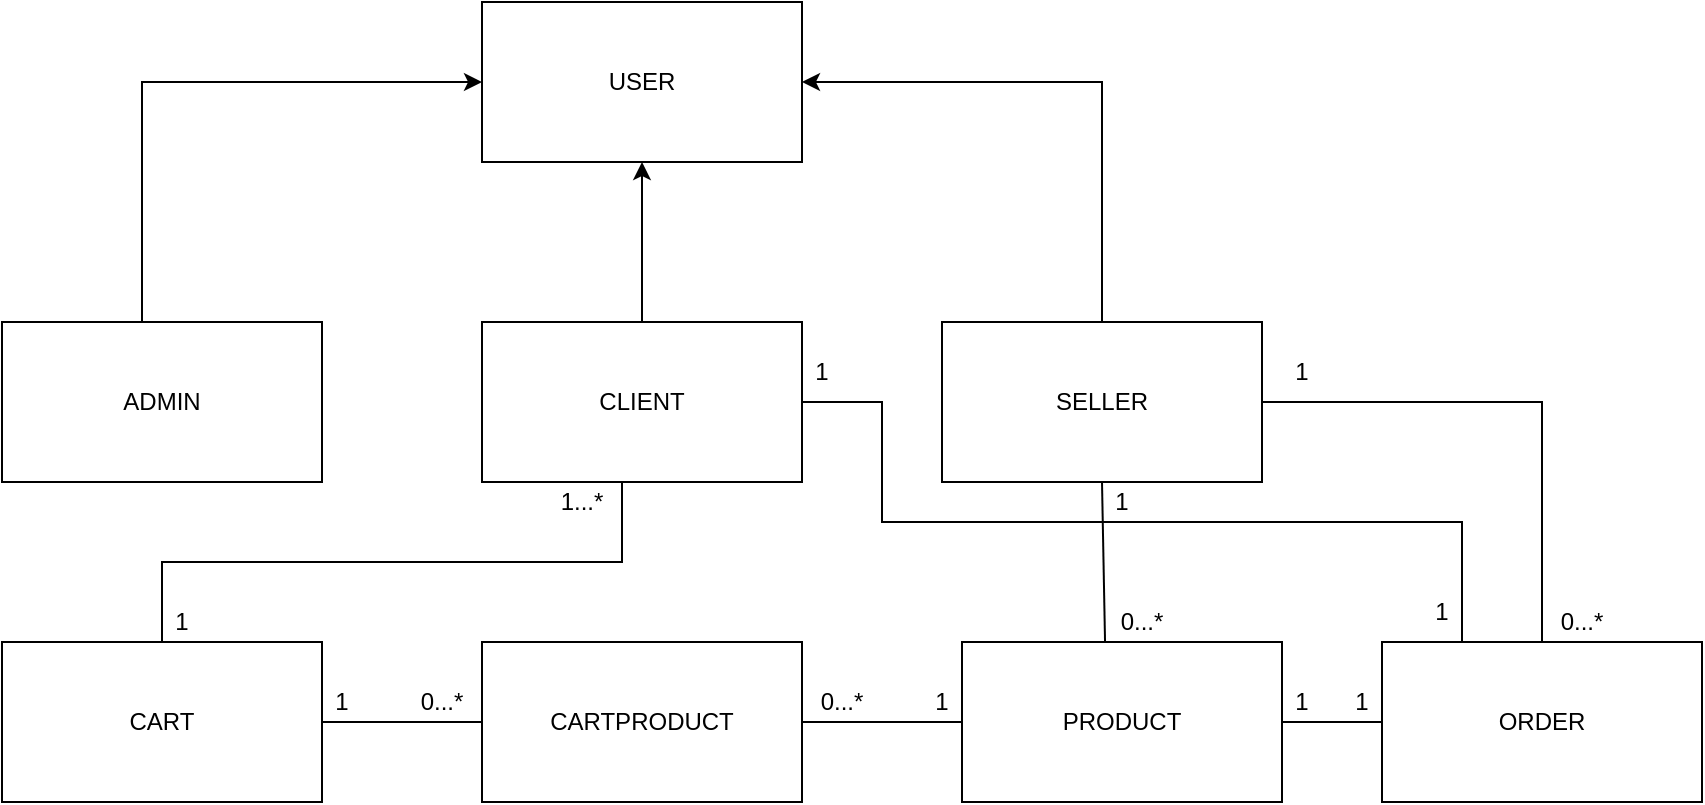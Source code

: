<mxfile version="24.7.0" type="google">
  <diagram id="C5RBs43oDa-KdzZeNtuy" name="Page-1">
    <mxGraphModel dx="1541" dy="637" grid="1" gridSize="10" guides="1" tooltips="1" connect="1" arrows="1" fold="1" page="1" pageScale="1" pageWidth="827" pageHeight="1169" math="0" shadow="0">
      <root>
        <mxCell id="WIyWlLk6GJQsqaUBKTNV-0" />
        <mxCell id="WIyWlLk6GJQsqaUBKTNV-1" parent="WIyWlLk6GJQsqaUBKTNV-0" />
        <mxCell id="bQ8tJB0hj_RcIxks-qwL-1" value="USER" style="rounded=0;whiteSpace=wrap;html=1;" parent="WIyWlLk6GJQsqaUBKTNV-1" vertex="1">
          <mxGeometry x="280" y="80" width="160" height="80" as="geometry" />
        </mxCell>
        <mxCell id="MG_ygwNJgQvwfAd81m8D-6" value="" style="edgeStyle=orthogonalEdgeStyle;rounded=0;orthogonalLoop=1;jettySize=auto;html=1;" parent="WIyWlLk6GJQsqaUBKTNV-1" source="bQ8tJB0hj_RcIxks-qwL-7" target="bQ8tJB0hj_RcIxks-qwL-1" edge="1">
          <mxGeometry relative="1" as="geometry" />
        </mxCell>
        <mxCell id="bQ8tJB0hj_RcIxks-qwL-7" value="CLIENT" style="rounded=0;whiteSpace=wrap;html=1;" parent="WIyWlLk6GJQsqaUBKTNV-1" vertex="1">
          <mxGeometry x="280" y="240" width="160" height="80" as="geometry" />
        </mxCell>
        <mxCell id="bQ8tJB0hj_RcIxks-qwL-8" value="ADMIN" style="rounded=0;whiteSpace=wrap;html=1;" parent="WIyWlLk6GJQsqaUBKTNV-1" vertex="1">
          <mxGeometry x="40" y="240" width="160" height="80" as="geometry" />
        </mxCell>
        <mxCell id="bQ8tJB0hj_RcIxks-qwL-10" value="" style="endArrow=classic;html=1;rounded=0;entryX=0;entryY=0.5;entryDx=0;entryDy=0;" parent="WIyWlLk6GJQsqaUBKTNV-1" target="bQ8tJB0hj_RcIxks-qwL-1" edge="1">
          <mxGeometry width="50" height="50" relative="1" as="geometry">
            <mxPoint x="110" y="240" as="sourcePoint" />
            <mxPoint x="160" y="190" as="targetPoint" />
            <Array as="points">
              <mxPoint x="110" y="120" />
            </Array>
          </mxGeometry>
        </mxCell>
        <mxCell id="bQ8tJB0hj_RcIxks-qwL-11" value="SELLER" style="rounded=0;whiteSpace=wrap;html=1;" parent="WIyWlLk6GJQsqaUBKTNV-1" vertex="1">
          <mxGeometry x="510" y="240" width="160" height="80" as="geometry" />
        </mxCell>
        <mxCell id="bQ8tJB0hj_RcIxks-qwL-12" value="" style="endArrow=classic;html=1;rounded=0;entryX=1;entryY=0.5;entryDx=0;entryDy=0;" parent="WIyWlLk6GJQsqaUBKTNV-1" target="bQ8tJB0hj_RcIxks-qwL-1" edge="1">
          <mxGeometry width="50" height="50" relative="1" as="geometry">
            <mxPoint x="590" y="240" as="sourcePoint" />
            <mxPoint x="750" y="120" as="targetPoint" />
            <Array as="points">
              <mxPoint x="590" y="120" />
            </Array>
          </mxGeometry>
        </mxCell>
        <mxCell id="bQ8tJB0hj_RcIxks-qwL-13" value="CART" style="rounded=0;whiteSpace=wrap;html=1;" parent="WIyWlLk6GJQsqaUBKTNV-1" vertex="1">
          <mxGeometry x="40" y="400" width="160" height="80" as="geometry" />
        </mxCell>
        <mxCell id="bQ8tJB0hj_RcIxks-qwL-14" value="PRODUCT" style="rounded=0;whiteSpace=wrap;html=1;" parent="WIyWlLk6GJQsqaUBKTNV-1" vertex="1">
          <mxGeometry x="520" y="400" width="160" height="80" as="geometry" />
        </mxCell>
        <mxCell id="bQ8tJB0hj_RcIxks-qwL-15" value="" style="endArrow=none;html=1;rounded=0;exitX=1;exitY=0.5;exitDx=0;exitDy=0;entryX=0;entryY=0.5;entryDx=0;entryDy=0;" parent="WIyWlLk6GJQsqaUBKTNV-1" source="MG_ygwNJgQvwfAd81m8D-7" target="bQ8tJB0hj_RcIxks-qwL-14" edge="1">
          <mxGeometry width="50" height="50" relative="1" as="geometry">
            <mxPoint x="270" y="440" as="sourcePoint" />
            <mxPoint x="320" y="390" as="targetPoint" />
          </mxGeometry>
        </mxCell>
        <mxCell id="bQ8tJB0hj_RcIxks-qwL-16" value="0...*" style="text;html=1;align=center;verticalAlign=middle;whiteSpace=wrap;rounded=0;" parent="WIyWlLk6GJQsqaUBKTNV-1" vertex="1">
          <mxGeometry x="240" y="420" width="40" height="20" as="geometry" />
        </mxCell>
        <mxCell id="bQ8tJB0hj_RcIxks-qwL-17" value="1" style="text;html=1;align=center;verticalAlign=middle;whiteSpace=wrap;rounded=0;" parent="WIyWlLk6GJQsqaUBKTNV-1" vertex="1">
          <mxGeometry x="490" y="420" width="40" height="20" as="geometry" />
        </mxCell>
        <mxCell id="MG_ygwNJgQvwfAd81m8D-4" value="ORDER" style="rounded=0;whiteSpace=wrap;html=1;" parent="WIyWlLk6GJQsqaUBKTNV-1" vertex="1">
          <mxGeometry x="730" y="400" width="160" height="80" as="geometry" />
        </mxCell>
        <mxCell id="MG_ygwNJgQvwfAd81m8D-5" value="" style="endArrow=none;html=1;rounded=0;entryX=0.5;entryY=1;entryDx=0;entryDy=0;exitX=0.5;exitY=0;exitDx=0;exitDy=0;" parent="WIyWlLk6GJQsqaUBKTNV-1" source="bQ8tJB0hj_RcIxks-qwL-13" edge="1">
          <mxGeometry width="50" height="50" relative="1" as="geometry">
            <mxPoint x="590" y="400" as="sourcePoint" />
            <mxPoint x="350" y="320" as="targetPoint" />
            <Array as="points">
              <mxPoint x="120" y="360" />
              <mxPoint x="350" y="360" />
            </Array>
          </mxGeometry>
        </mxCell>
        <mxCell id="MG_ygwNJgQvwfAd81m8D-8" value="" style="endArrow=none;html=1;rounded=0;exitX=1;exitY=0.5;exitDx=0;exitDy=0;entryX=0;entryY=0.5;entryDx=0;entryDy=0;" parent="WIyWlLk6GJQsqaUBKTNV-1" source="bQ8tJB0hj_RcIxks-qwL-13" target="MG_ygwNJgQvwfAd81m8D-7" edge="1">
          <mxGeometry width="50" height="50" relative="1" as="geometry">
            <mxPoint x="200" y="440" as="sourcePoint" />
            <mxPoint x="520" y="440" as="targetPoint" />
          </mxGeometry>
        </mxCell>
        <mxCell id="MG_ygwNJgQvwfAd81m8D-7" value="CARTPRODUCT" style="rounded=0;whiteSpace=wrap;html=1;" parent="WIyWlLk6GJQsqaUBKTNV-1" vertex="1">
          <mxGeometry x="280" y="400" width="160" height="80" as="geometry" />
        </mxCell>
        <mxCell id="MG_ygwNJgQvwfAd81m8D-11" value="0...*" style="text;html=1;align=center;verticalAlign=middle;whiteSpace=wrap;rounded=0;" parent="WIyWlLk6GJQsqaUBKTNV-1" vertex="1">
          <mxGeometry x="440" y="420" width="40" height="20" as="geometry" />
        </mxCell>
        <mxCell id="MG_ygwNJgQvwfAd81m8D-14" value="1" style="text;html=1;align=center;verticalAlign=middle;whiteSpace=wrap;rounded=0;" parent="WIyWlLk6GJQsqaUBKTNV-1" vertex="1">
          <mxGeometry x="190" y="420" width="40" height="20" as="geometry" />
        </mxCell>
        <mxCell id="MG_ygwNJgQvwfAd81m8D-15" value="1" style="text;html=1;align=center;verticalAlign=middle;whiteSpace=wrap;rounded=0;" parent="WIyWlLk6GJQsqaUBKTNV-1" vertex="1">
          <mxGeometry x="110" y="380" width="40" height="20" as="geometry" />
        </mxCell>
        <mxCell id="MG_ygwNJgQvwfAd81m8D-16" value="1...*" style="text;html=1;align=center;verticalAlign=middle;whiteSpace=wrap;rounded=0;" parent="WIyWlLk6GJQsqaUBKTNV-1" vertex="1">
          <mxGeometry x="310" y="320" width="40" height="20" as="geometry" />
        </mxCell>
        <mxCell id="MG_ygwNJgQvwfAd81m8D-17" value="1" style="text;html=1;align=center;verticalAlign=middle;whiteSpace=wrap;rounded=0;" parent="WIyWlLk6GJQsqaUBKTNV-1" vertex="1">
          <mxGeometry x="420" y="250" width="60" height="30" as="geometry" />
        </mxCell>
        <mxCell id="MG_ygwNJgQvwfAd81m8D-19" value="1" style="text;html=1;align=center;verticalAlign=middle;whiteSpace=wrap;rounded=0;" parent="WIyWlLk6GJQsqaUBKTNV-1" vertex="1">
          <mxGeometry x="660" y="250" width="60" height="30" as="geometry" />
        </mxCell>
        <mxCell id="MG_ygwNJgQvwfAd81m8D-20" value="" style="endArrow=none;html=1;rounded=0;entryX=1;entryY=0.5;entryDx=0;entryDy=0;exitX=0.5;exitY=0;exitDx=0;exitDy=0;" parent="WIyWlLk6GJQsqaUBKTNV-1" source="MG_ygwNJgQvwfAd81m8D-4" target="bQ8tJB0hj_RcIxks-qwL-11" edge="1">
          <mxGeometry width="50" height="50" relative="1" as="geometry">
            <mxPoint x="1025" y="340" as="sourcePoint" />
            <mxPoint x="790" y="260" as="targetPoint" />
            <Array as="points">
              <mxPoint x="810" y="280" />
              <mxPoint x="760" y="280" />
            </Array>
          </mxGeometry>
        </mxCell>
        <mxCell id="MG_ygwNJgQvwfAd81m8D-21" value="0...*" style="text;html=1;align=center;verticalAlign=middle;whiteSpace=wrap;rounded=0;" parent="WIyWlLk6GJQsqaUBKTNV-1" vertex="1">
          <mxGeometry x="810" y="380" width="40" height="20" as="geometry" />
        </mxCell>
        <mxCell id="MG_ygwNJgQvwfAd81m8D-22" value="" style="endArrow=none;html=1;rounded=0;exitX=1;exitY=0.5;exitDx=0;exitDy=0;entryX=0;entryY=0.5;entryDx=0;entryDy=0;" parent="WIyWlLk6GJQsqaUBKTNV-1" target="MG_ygwNJgQvwfAd81m8D-4" edge="1">
          <mxGeometry width="50" height="50" relative="1" as="geometry">
            <mxPoint x="680" y="440" as="sourcePoint" />
            <mxPoint x="730" y="440" as="targetPoint" />
          </mxGeometry>
        </mxCell>
        <mxCell id="MG_ygwNJgQvwfAd81m8D-23" value="1" style="text;html=1;align=center;verticalAlign=middle;whiteSpace=wrap;rounded=0;" parent="WIyWlLk6GJQsqaUBKTNV-1" vertex="1">
          <mxGeometry x="700" y="420" width="40" height="20" as="geometry" />
        </mxCell>
        <mxCell id="MG_ygwNJgQvwfAd81m8D-24" value="1" style="text;html=1;align=center;verticalAlign=middle;whiteSpace=wrap;rounded=0;" parent="WIyWlLk6GJQsqaUBKTNV-1" vertex="1">
          <mxGeometry x="670" y="420" width="40" height="20" as="geometry" />
        </mxCell>
        <mxCell id="MG_ygwNJgQvwfAd81m8D-25" value="" style="endArrow=none;html=1;rounded=0;entryX=1;entryY=0.5;entryDx=0;entryDy=0;exitX=0.25;exitY=0;exitDx=0;exitDy=0;" parent="WIyWlLk6GJQsqaUBKTNV-1" source="MG_ygwNJgQvwfAd81m8D-4" target="bQ8tJB0hj_RcIxks-qwL-7" edge="1">
          <mxGeometry width="50" height="50" relative="1" as="geometry">
            <mxPoint x="800" y="340" as="sourcePoint" />
            <mxPoint x="660" y="220" as="targetPoint" />
            <Array as="points">
              <mxPoint x="770" y="340" />
              <mxPoint x="620" y="340" />
              <mxPoint x="480" y="340" />
              <mxPoint x="480" y="280" />
            </Array>
          </mxGeometry>
        </mxCell>
        <mxCell id="MG_ygwNJgQvwfAd81m8D-26" value="1" style="text;html=1;align=center;verticalAlign=middle;whiteSpace=wrap;rounded=0;" parent="WIyWlLk6GJQsqaUBKTNV-1" vertex="1">
          <mxGeometry x="730" y="370" width="60" height="30" as="geometry" />
        </mxCell>
        <mxCell id="MG_ygwNJgQvwfAd81m8D-27" value="" style="endArrow=none;html=1;rounded=0;exitX=0.5;exitY=1;exitDx=0;exitDy=0;entryX=0.447;entryY=-0.002;entryDx=0;entryDy=0;entryPerimeter=0;" parent="WIyWlLk6GJQsqaUBKTNV-1" source="bQ8tJB0hj_RcIxks-qwL-11" target="bQ8tJB0hj_RcIxks-qwL-14" edge="1">
          <mxGeometry width="50" height="50" relative="1" as="geometry">
            <mxPoint x="570" y="360" as="sourcePoint" />
            <mxPoint x="570" y="390" as="targetPoint" />
          </mxGeometry>
        </mxCell>
        <mxCell id="MG_ygwNJgQvwfAd81m8D-28" value="1" style="text;html=1;align=center;verticalAlign=middle;whiteSpace=wrap;rounded=0;" parent="WIyWlLk6GJQsqaUBKTNV-1" vertex="1">
          <mxGeometry x="580" y="320" width="40" height="20" as="geometry" />
        </mxCell>
        <mxCell id="MG_ygwNJgQvwfAd81m8D-30" value="0...*" style="text;html=1;align=center;verticalAlign=middle;whiteSpace=wrap;rounded=0;" parent="WIyWlLk6GJQsqaUBKTNV-1" vertex="1">
          <mxGeometry x="590" y="380" width="40" height="20" as="geometry" />
        </mxCell>
      </root>
    </mxGraphModel>
  </diagram>
</mxfile>
